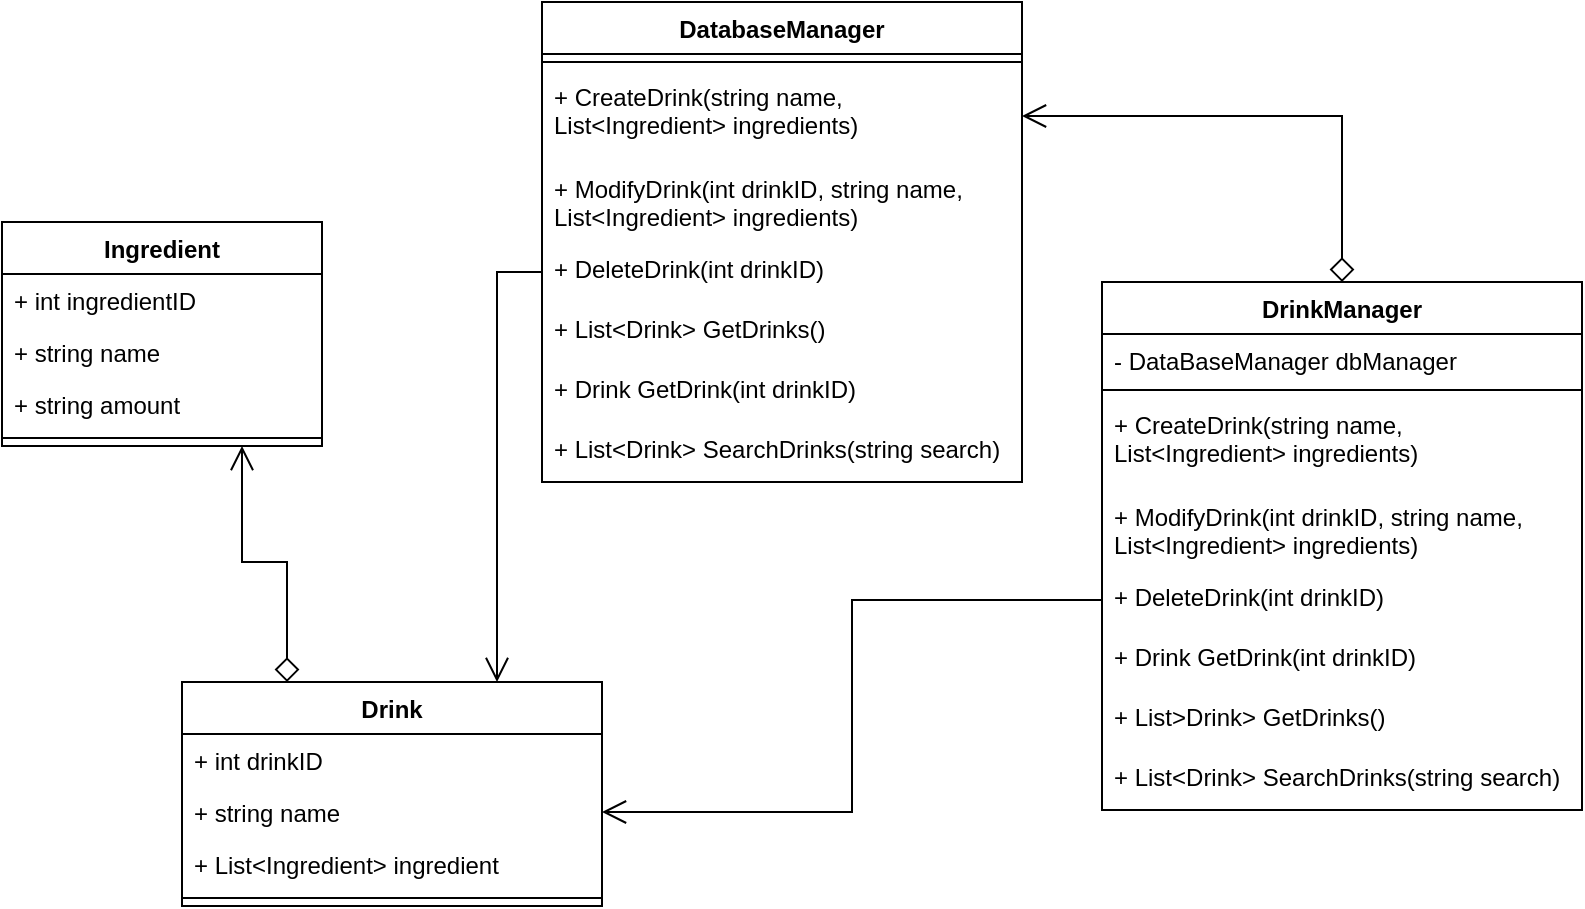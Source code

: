 <mxfile version="14.2.7" type="device"><diagram id="wibMVV-UCUG1VXQiwR5f" name="Page-1"><mxGraphModel dx="1038" dy="585" grid="1" gridSize="10" guides="1" tooltips="1" connect="1" arrows="1" fold="1" page="1" pageScale="1" pageWidth="827" pageHeight="1169" math="0" shadow="0"><root><mxCell id="0"/><mxCell id="1" parent="0"/><mxCell id="FjQTGmEzcQr6ktvvpiLO-56" style="edgeStyle=orthogonalEdgeStyle;rounded=0;orthogonalLoop=1;jettySize=auto;html=1;exitX=0.75;exitY=0;exitDx=0;exitDy=0;startArrow=open;startFill=0;startSize=10;endArrow=none;endFill=0;endSize=10;strokeWidth=1;" parent="1" source="FjQTGmEzcQr6ktvvpiLO-1" target="FjQTGmEzcQr6ktvvpiLO-53" edge="1"><mxGeometry relative="1" as="geometry"/></mxCell><mxCell id="FjQTGmEzcQr6ktvvpiLO-1" value="Drink" style="swimlane;fontStyle=1;align=center;verticalAlign=top;childLayout=stackLayout;horizontal=1;startSize=26;horizontalStack=0;resizeParent=1;resizeParentMax=0;resizeLast=0;collapsible=1;marginBottom=0;" parent="1" vertex="1"><mxGeometry x="120" y="370" width="210" height="112" as="geometry"/></mxCell><mxCell id="FjQTGmEzcQr6ktvvpiLO-2" value="+ int drinkID" style="text;strokeColor=none;fillColor=none;align=left;verticalAlign=top;spacingLeft=4;spacingRight=4;overflow=hidden;rotatable=0;points=[[0,0.5],[1,0.5]];portConstraint=eastwest;" parent="FjQTGmEzcQr6ktvvpiLO-1" vertex="1"><mxGeometry y="26" width="210" height="26" as="geometry"/></mxCell><mxCell id="FjQTGmEzcQr6ktvvpiLO-45" value="+ string name" style="text;strokeColor=none;fillColor=none;align=left;verticalAlign=top;spacingLeft=4;spacingRight=4;overflow=hidden;rotatable=0;points=[[0,0.5],[1,0.5]];portConstraint=eastwest;" parent="FjQTGmEzcQr6ktvvpiLO-1" vertex="1"><mxGeometry y="52" width="210" height="26" as="geometry"/></mxCell><mxCell id="FjQTGmEzcQr6ktvvpiLO-15" value="+ List&lt;Ingredient&gt; ingredient" style="text;strokeColor=none;fillColor=none;align=left;verticalAlign=top;spacingLeft=4;spacingRight=4;overflow=hidden;rotatable=0;points=[[0,0.5],[1,0.5]];portConstraint=eastwest;" parent="FjQTGmEzcQr6ktvvpiLO-1" vertex="1"><mxGeometry y="78" width="210" height="26" as="geometry"/></mxCell><mxCell id="FjQTGmEzcQr6ktvvpiLO-3" value="" style="line;strokeWidth=1;fillColor=none;align=left;verticalAlign=middle;spacingTop=-1;spacingLeft=3;spacingRight=3;rotatable=0;labelPosition=right;points=[];portConstraint=eastwest;" parent="FjQTGmEzcQr6ktvvpiLO-1" vertex="1"><mxGeometry y="104" width="210" height="8" as="geometry"/></mxCell><mxCell id="FjQTGmEzcQr6ktvvpiLO-40" style="edgeStyle=elbowEdgeStyle;rounded=0;orthogonalLoop=1;jettySize=auto;html=1;exitX=0.75;exitY=1;exitDx=0;exitDy=0;entryX=0.25;entryY=0;entryDx=0;entryDy=0;endArrow=diamond;endFill=0;endSize=10;startSize=10;startArrow=open;startFill=0;elbow=vertical;" parent="1" source="FjQTGmEzcQr6ktvvpiLO-5" target="FjQTGmEzcQr6ktvvpiLO-1" edge="1"><mxGeometry relative="1" as="geometry"><Array as="points"><mxPoint x="173" y="310"/></Array></mxGeometry></mxCell><mxCell id="FjQTGmEzcQr6ktvvpiLO-5" value="Ingredient" style="swimlane;fontStyle=1;align=center;verticalAlign=top;childLayout=stackLayout;horizontal=1;startSize=26;horizontalStack=0;resizeParent=1;resizeParentMax=0;resizeLast=0;collapsible=1;marginBottom=0;" parent="1" vertex="1"><mxGeometry x="30" y="140" width="160" height="112" as="geometry"/></mxCell><mxCell id="FjQTGmEzcQr6ktvvpiLO-6" value="+ int ingredientID" style="text;strokeColor=none;fillColor=none;align=left;verticalAlign=top;spacingLeft=4;spacingRight=4;overflow=hidden;rotatable=0;points=[[0,0.5],[1,0.5]];portConstraint=eastwest;" parent="FjQTGmEzcQr6ktvvpiLO-5" vertex="1"><mxGeometry y="26" width="160" height="26" as="geometry"/></mxCell><mxCell id="FjQTGmEzcQr6ktvvpiLO-44" value="+ string name" style="text;strokeColor=none;fillColor=none;align=left;verticalAlign=top;spacingLeft=4;spacingRight=4;overflow=hidden;rotatable=0;points=[[0,0.5],[1,0.5]];portConstraint=eastwest;" parent="FjQTGmEzcQr6ktvvpiLO-5" vertex="1"><mxGeometry y="52" width="160" height="26" as="geometry"/></mxCell><mxCell id="FjQTGmEzcQr6ktvvpiLO-9" value="+ string amount" style="text;strokeColor=none;fillColor=none;align=left;verticalAlign=top;spacingLeft=4;spacingRight=4;overflow=hidden;rotatable=0;points=[[0,0.5],[1,0.5]];portConstraint=eastwest;" parent="FjQTGmEzcQr6ktvvpiLO-5" vertex="1"><mxGeometry y="78" width="160" height="26" as="geometry"/></mxCell><mxCell id="FjQTGmEzcQr6ktvvpiLO-7" value="" style="line;strokeWidth=1;fillColor=none;align=left;verticalAlign=middle;spacingTop=-1;spacingLeft=3;spacingRight=3;rotatable=0;labelPosition=right;points=[];portConstraint=eastwest;" parent="FjQTGmEzcQr6ktvvpiLO-5" vertex="1"><mxGeometry y="104" width="160" height="8" as="geometry"/></mxCell><mxCell id="FjQTGmEzcQr6ktvvpiLO-16" value="DrinkManager" style="swimlane;fontStyle=1;align=center;verticalAlign=top;childLayout=stackLayout;horizontal=1;startSize=26;horizontalStack=0;resizeParent=1;resizeParentMax=0;resizeLast=0;collapsible=1;marginBottom=0;" parent="1" vertex="1"><mxGeometry x="580" y="170" width="240" height="264" as="geometry"/></mxCell><mxCell id="FjQTGmEzcQr6ktvvpiLO-55" value="- DataBaseManager dbManager" style="text;strokeColor=none;fillColor=none;align=left;verticalAlign=top;spacingLeft=4;spacingRight=4;overflow=hidden;rotatable=0;points=[[0,0.5],[1,0.5]];portConstraint=eastwest;" parent="FjQTGmEzcQr6ktvvpiLO-16" vertex="1"><mxGeometry y="26" width="240" height="24" as="geometry"/></mxCell><mxCell id="FjQTGmEzcQr6ktvvpiLO-18" value="" style="line;strokeWidth=1;fillColor=none;align=left;verticalAlign=middle;spacingTop=-1;spacingLeft=3;spacingRight=3;rotatable=0;labelPosition=right;points=[];portConstraint=eastwest;" parent="FjQTGmEzcQr6ktvvpiLO-16" vertex="1"><mxGeometry y="50" width="240" height="8" as="geometry"/></mxCell><mxCell id="FjQTGmEzcQr6ktvvpiLO-62" value="+ CreateDrink(string name,&#10;List&lt;Ingredient&gt; ingredients)" style="text;strokeColor=none;fillColor=none;align=left;verticalAlign=top;spacingLeft=4;spacingRight=4;overflow=hidden;rotatable=0;points=[[0,0.5],[1,0.5]];portConstraint=eastwest;" parent="FjQTGmEzcQr6ktvvpiLO-16" vertex="1"><mxGeometry y="58" width="240" height="46" as="geometry"/></mxCell><mxCell id="FjQTGmEzcQr6ktvvpiLO-64" value="+ ModifyDrink(int drinkID, string name,&#10;List&lt;Ingredient&gt; ingredients)" style="text;strokeColor=none;fillColor=none;align=left;verticalAlign=top;spacingLeft=4;spacingRight=4;overflow=hidden;rotatable=0;points=[[0,0.5],[1,0.5]];portConstraint=eastwest;" parent="FjQTGmEzcQr6ktvvpiLO-16" vertex="1"><mxGeometry y="104" width="240" height="40" as="geometry"/></mxCell><mxCell id="FjQTGmEzcQr6ktvvpiLO-20" value="+ DeleteDrink(int drinkID)" style="text;strokeColor=none;fillColor=none;align=left;verticalAlign=top;spacingLeft=4;spacingRight=4;overflow=hidden;rotatable=0;points=[[0,0.5],[1,0.5]];portConstraint=eastwest;" parent="FjQTGmEzcQr6ktvvpiLO-16" vertex="1"><mxGeometry y="144" width="240" height="30" as="geometry"/></mxCell><mxCell id="FjQTGmEzcQr6ktvvpiLO-63" value="+ Drink GetDrink(int drinkID)" style="text;strokeColor=none;fillColor=none;align=left;verticalAlign=top;spacingLeft=4;spacingRight=4;overflow=hidden;rotatable=0;points=[[0,0.5],[1,0.5]];portConstraint=eastwest;" parent="FjQTGmEzcQr6ktvvpiLO-16" vertex="1"><mxGeometry y="174" width="240" height="30" as="geometry"/></mxCell><mxCell id="FjQTGmEzcQr6ktvvpiLO-46" value="+ List&gt;Drink&gt; GetDrinks()" style="text;strokeColor=none;fillColor=none;align=left;verticalAlign=top;spacingLeft=4;spacingRight=4;overflow=hidden;rotatable=0;points=[[0,0.5],[1,0.5]];portConstraint=eastwest;" parent="FjQTGmEzcQr6ktvvpiLO-16" vertex="1"><mxGeometry y="204" width="240" height="30" as="geometry"/></mxCell><mxCell id="FjQTGmEzcQr6ktvvpiLO-57" value="+ List&lt;Drink&gt; SearchDrinks(string search)" style="text;strokeColor=none;fillColor=none;align=left;verticalAlign=top;spacingLeft=4;spacingRight=4;overflow=hidden;rotatable=0;points=[[0,0.5],[1,0.5]];portConstraint=eastwest;" parent="FjQTGmEzcQr6ktvvpiLO-16" vertex="1"><mxGeometry y="234" width="240" height="30" as="geometry"/></mxCell><mxCell id="FjQTGmEzcQr6ktvvpiLO-47" value="DatabaseManager" style="swimlane;fontStyle=1;align=center;verticalAlign=top;childLayout=stackLayout;horizontal=1;startSize=26;horizontalStack=0;resizeParent=1;resizeParentMax=0;resizeLast=0;collapsible=1;marginBottom=0;" parent="1" vertex="1"><mxGeometry x="300" y="30" width="240" height="240" as="geometry"/></mxCell><mxCell id="FjQTGmEzcQr6ktvvpiLO-49" value="" style="line;strokeWidth=1;fillColor=none;align=left;verticalAlign=middle;spacingTop=-1;spacingLeft=3;spacingRight=3;rotatable=0;labelPosition=right;points=[];portConstraint=eastwest;" parent="FjQTGmEzcQr6ktvvpiLO-47" vertex="1"><mxGeometry y="26" width="240" height="8" as="geometry"/></mxCell><mxCell id="FjQTGmEzcQr6ktvvpiLO-50" value="+ CreateDrink(string name,&#10;List&lt;Ingredient&gt; ingredients)" style="text;strokeColor=none;fillColor=none;align=left;verticalAlign=top;spacingLeft=4;spacingRight=4;overflow=hidden;rotatable=0;points=[[0,0.5],[1,0.5]];portConstraint=eastwest;" parent="FjQTGmEzcQr6ktvvpiLO-47" vertex="1"><mxGeometry y="34" width="240" height="46" as="geometry"/></mxCell><mxCell id="FjQTGmEzcQr6ktvvpiLO-52" value="+ ModifyDrink(int drinkID, string name,&#10;List&lt;Ingredient&gt; ingredients)" style="text;strokeColor=none;fillColor=none;align=left;verticalAlign=top;spacingLeft=4;spacingRight=4;overflow=hidden;rotatable=0;points=[[0,0.5],[1,0.5]];portConstraint=eastwest;" parent="FjQTGmEzcQr6ktvvpiLO-47" vertex="1"><mxGeometry y="80" width="240" height="40" as="geometry"/></mxCell><mxCell id="FjQTGmEzcQr6ktvvpiLO-53" value="+ DeleteDrink(int drinkID)" style="text;strokeColor=none;fillColor=none;align=left;verticalAlign=top;spacingLeft=4;spacingRight=4;overflow=hidden;rotatable=0;points=[[0,0.5],[1,0.5]];portConstraint=eastwest;" parent="FjQTGmEzcQr6ktvvpiLO-47" vertex="1"><mxGeometry y="120" width="240" height="30" as="geometry"/></mxCell><mxCell id="FjQTGmEzcQr6ktvvpiLO-54" value="+ List&lt;Drink&gt; GetDrinks()" style="text;strokeColor=none;fillColor=none;align=left;verticalAlign=top;spacingLeft=4;spacingRight=4;overflow=hidden;rotatable=0;points=[[0,0.5],[1,0.5]];portConstraint=eastwest;" parent="FjQTGmEzcQr6ktvvpiLO-47" vertex="1"><mxGeometry y="150" width="240" height="30" as="geometry"/></mxCell><mxCell id="FjQTGmEzcQr6ktvvpiLO-61" value="+ Drink GetDrink(int drinkID)" style="text;strokeColor=none;fillColor=none;align=left;verticalAlign=top;spacingLeft=4;spacingRight=4;overflow=hidden;rotatable=0;points=[[0,0.5],[1,0.5]];portConstraint=eastwest;" parent="FjQTGmEzcQr6ktvvpiLO-47" vertex="1"><mxGeometry y="180" width="240" height="30" as="geometry"/></mxCell><mxCell id="FjQTGmEzcQr6ktvvpiLO-58" value="+ List&lt;Drink&gt; SearchDrinks(string search)" style="text;strokeColor=none;fillColor=none;align=left;verticalAlign=top;spacingLeft=4;spacingRight=4;overflow=hidden;rotatable=0;points=[[0,0.5],[1,0.5]];portConstraint=eastwest;" parent="FjQTGmEzcQr6ktvvpiLO-47" vertex="1"><mxGeometry y="210" width="240" height="30" as="geometry"/></mxCell><mxCell id="FjQTGmEzcQr6ktvvpiLO-51" style="edgeStyle=orthogonalEdgeStyle;rounded=0;orthogonalLoop=1;jettySize=auto;html=1;exitX=1;exitY=0.5;exitDx=0;exitDy=0;startSize=10;endArrow=diamond;endFill=0;endSize=10;strokeWidth=1;startArrow=open;startFill=0;" parent="1" source="FjQTGmEzcQr6ktvvpiLO-50" target="FjQTGmEzcQr6ktvvpiLO-16" edge="1"><mxGeometry relative="1" as="geometry"/></mxCell><mxCell id="FjQTGmEzcQr6ktvvpiLO-60" style="edgeStyle=orthogonalEdgeStyle;rounded=0;orthogonalLoop=1;jettySize=auto;elbow=vertical;html=1;exitX=1;exitY=0.5;exitDx=0;exitDy=0;entryX=0;entryY=0.5;entryDx=0;entryDy=0;startArrow=open;startFill=0;startSize=10;endArrow=none;endFill=0;endSize=10;strokeWidth=1;" parent="1" source="FjQTGmEzcQr6ktvvpiLO-45" target="FjQTGmEzcQr6ktvvpiLO-20" edge="1"><mxGeometry relative="1" as="geometry"/></mxCell></root></mxGraphModel></diagram></mxfile>